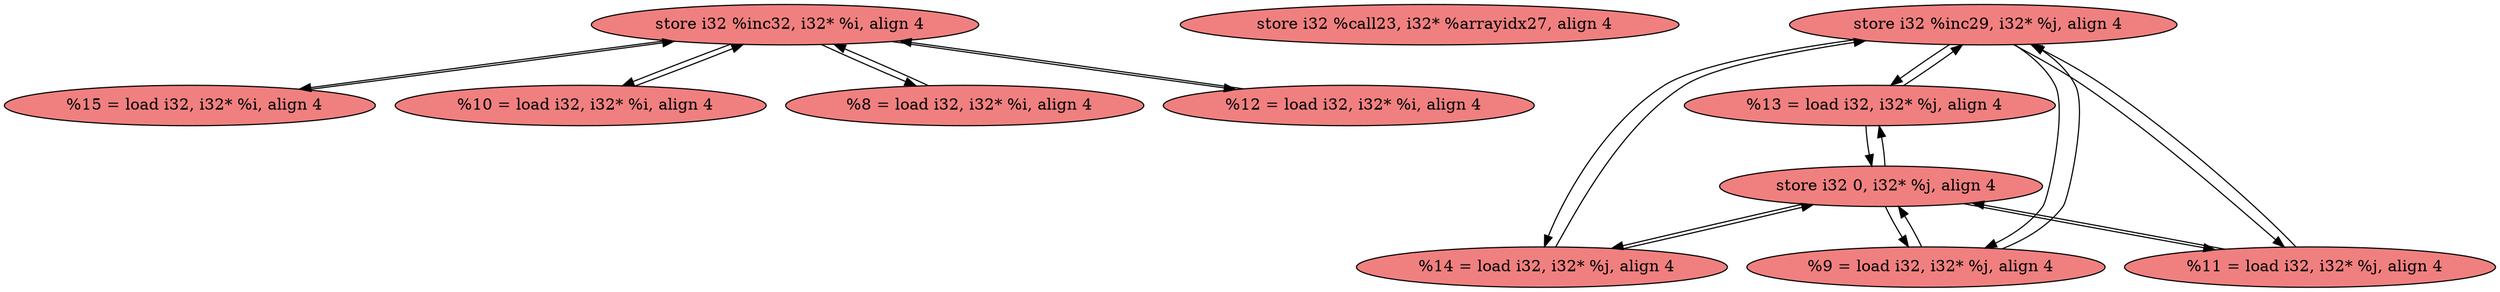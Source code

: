 
digraph G {


node667 [fillcolor=lightcoral,label="  store i32 %inc32, i32* %i, align 4",shape=ellipse,style=filled ]
node664 [fillcolor=lightcoral,label="  store i32 %call23, i32* %arrayidx27, align 4",shape=ellipse,style=filled ]
node663 [fillcolor=lightcoral,label="  store i32 %inc29, i32* %j, align 4",shape=ellipse,style=filled ]
node662 [fillcolor=lightcoral,label="  %15 = load i32, i32* %i, align 4",shape=ellipse,style=filled ]
node657 [fillcolor=lightcoral,label="  %13 = load i32, i32* %j, align 4",shape=ellipse,style=filled ]
node665 [fillcolor=lightcoral,label="  %10 = load i32, i32* %i, align 4",shape=ellipse,style=filled ]
node656 [fillcolor=lightcoral,label="  %14 = load i32, i32* %j, align 4",shape=ellipse,style=filled ]
node661 [fillcolor=lightcoral,label="  %8 = load i32, i32* %i, align 4",shape=ellipse,style=filled ]
node666 [fillcolor=lightcoral,label="  %9 = load i32, i32* %j, align 4",shape=ellipse,style=filled ]
node658 [fillcolor=lightcoral,label="  %11 = load i32, i32* %j, align 4",shape=ellipse,style=filled ]
node659 [fillcolor=lightcoral,label="  %12 = load i32, i32* %i, align 4",shape=ellipse,style=filled ]
node660 [fillcolor=lightcoral,label="  store i32 0, i32* %j, align 4",shape=ellipse,style=filled ]

node663->node666 [ ]
node667->node662 [ ]
node660->node666 [ ]
node662->node667 [ ]
node666->node660 [ ]
node667->node659 [ ]
node663->node656 [ ]
node656->node663 [ ]
node658->node663 [ ]
node665->node667 [ ]
node657->node663 [ ]
node666->node663 [ ]
node663->node658 [ ]
node663->node657 [ ]
node667->node665 [ ]
node659->node667 [ ]
node657->node660 [ ]
node660->node657 [ ]
node667->node661 [ ]
node661->node667 [ ]
node656->node660 [ ]
node660->node656 [ ]
node658->node660 [ ]
node660->node658 [ ]


}
